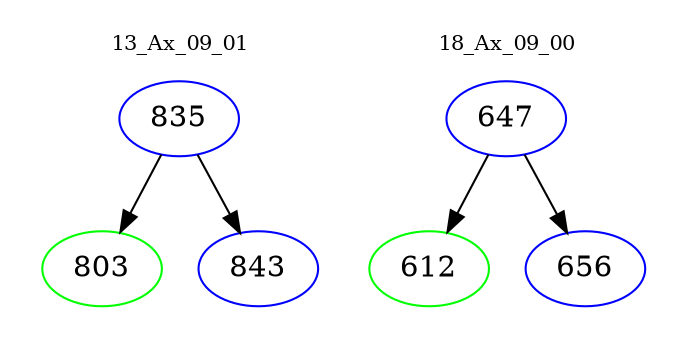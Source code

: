 digraph{
subgraph cluster_0 {
color = white
label = "13_Ax_09_01";
fontsize=10;
T0_835 [label="835", color="blue"]
T0_835 -> T0_803 [color="black"]
T0_803 [label="803", color="green"]
T0_835 -> T0_843 [color="black"]
T0_843 [label="843", color="blue"]
}
subgraph cluster_1 {
color = white
label = "18_Ax_09_00";
fontsize=10;
T1_647 [label="647", color="blue"]
T1_647 -> T1_612 [color="black"]
T1_612 [label="612", color="green"]
T1_647 -> T1_656 [color="black"]
T1_656 [label="656", color="blue"]
}
}
